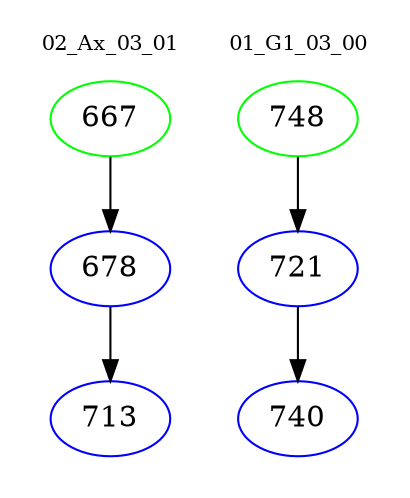 digraph{
subgraph cluster_0 {
color = white
label = "02_Ax_03_01";
fontsize=10;
T0_667 [label="667", color="green"]
T0_667 -> T0_678 [color="black"]
T0_678 [label="678", color="blue"]
T0_678 -> T0_713 [color="black"]
T0_713 [label="713", color="blue"]
}
subgraph cluster_1 {
color = white
label = "01_G1_03_00";
fontsize=10;
T1_748 [label="748", color="green"]
T1_748 -> T1_721 [color="black"]
T1_721 [label="721", color="blue"]
T1_721 -> T1_740 [color="black"]
T1_740 [label="740", color="blue"]
}
}
